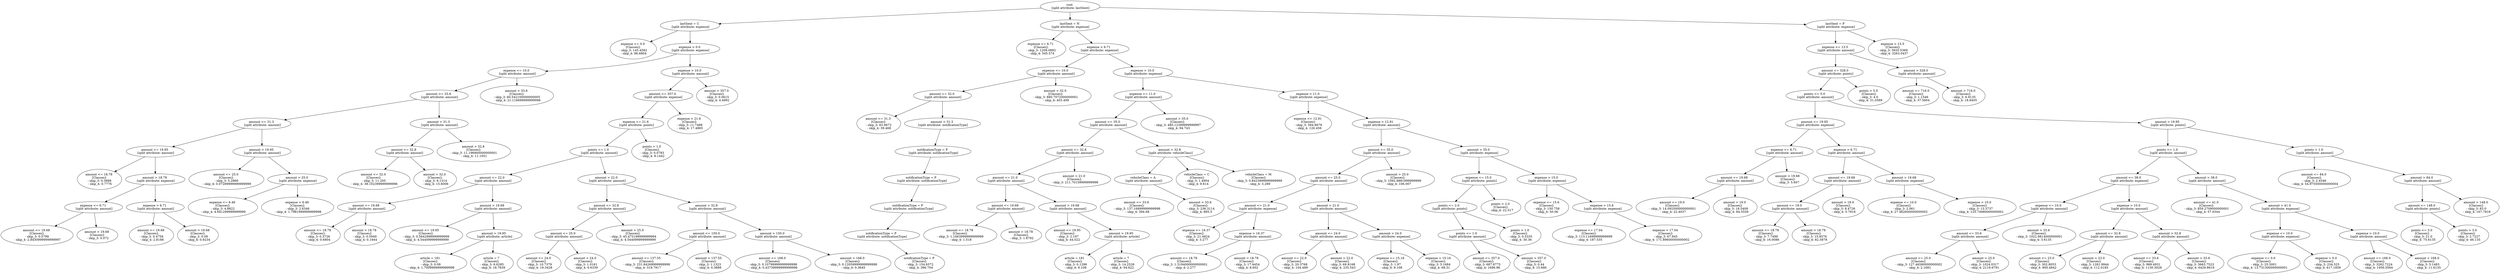 // Road_Traffic_Fine_Management_Process-p_3-6
digraph "Road_Traffic_Fine_Management_Process-p_3-6" {
	"128a686b-787d-4ea4-bf85-2d59f95bca8c" [label="root 
 [split attribute: lastSent]"]
	"34210308-2492-4530-a947-8ec086a99f1f" [label="lastSent = C 
 [split attribute: expense]"]
	"128a686b-787d-4ea4-bf85-2d59f95bca8c" -> "34210308-2492-4530-a947-8ec086a99f1f"
	"6138430f-1757-4455-83c2-1fb502f31f9d" [label="expense <= 0.0 
 [Classes]: 
 - skip_3: 145.4582 
 - skip_4: 86.6804"]
	"34210308-2492-4530-a947-8ec086a99f1f" -> "6138430f-1757-4455-83c2-1fb502f31f9d"
	"ae0b4875-3e31-4e66-8fbc-106ad0d2ff0b" [label="expense > 0.0 
 [split attribute: expense]"]
	"34210308-2492-4530-a947-8ec086a99f1f" -> "ae0b4875-3e31-4e66-8fbc-106ad0d2ff0b"
	"60a216d2-91ea-4b97-a1ca-0590adc366cb" [label="expense <= 10.0 
 [split attribute: amount]"]
	"ae0b4875-3e31-4e66-8fbc-106ad0d2ff0b" -> "60a216d2-91ea-4b97-a1ca-0590adc366cb"
	"c54664f6-eacb-402c-9e5e-5c7d660546d9" [label="amount <= 33.6 
 [split attribute: amount]"]
	"60a216d2-91ea-4b97-a1ca-0590adc366cb" -> "c54664f6-eacb-402c-9e5e-5c7d660546d9"
	"08d60842-b4b8-456a-959e-76ff84b3fe58" [label="amount <= 31.3 
 [split attribute: amount]"]
	"c54664f6-eacb-402c-9e5e-5c7d660546d9" -> "08d60842-b4b8-456a-959e-76ff84b3fe58"
	"47704ea2-d36c-4960-8dc3-9bab4904a8cc" [label="amount <= 19.95 
 [split attribute: amount]"]
	"08d60842-b4b8-456a-959e-76ff84b3fe58" -> "47704ea2-d36c-4960-8dc3-9bab4904a8cc"
	"1780e569-15ef-439b-ba98-ff86da699ad8" [label="amount <= 18.78 
 [Classes]: 
 - skip_3: 0.3888 
 - skip_4: 0.7776"]
	"47704ea2-d36c-4960-8dc3-9bab4904a8cc" -> "1780e569-15ef-439b-ba98-ff86da699ad8"
	"96094cd7-5067-4934-a03a-6b71bdc72cce" [label="amount > 18.78 
 [split attribute: expense]"]
	"47704ea2-d36c-4960-8dc3-9bab4904a8cc" -> "96094cd7-5067-4934-a03a-6b71bdc72cce"
	"75dd053c-b351-40f7-a85c-d14fb9557365" [label="expense <= 6.71 
 [split attribute: amount]"]
	"96094cd7-5067-4934-a03a-6b71bdc72cce" -> "75dd053c-b351-40f7-a85c-d14fb9557365"
	"b7a67746-4fe2-43c4-b5e8-792d9974e319" [label="amount <= 19.68 
 [Classes]: 
 - skip_3: 0.5799 
 - skip_4: 2.8430999999999997"]
	"75dd053c-b351-40f7-a85c-d14fb9557365" -> "b7a67746-4fe2-43c4-b5e8-792d9974e319"
	"e9a34b03-77ec-4263-89b3-cecd8201ebe4" [label="amount > 19.68 
 [Classes]: 
 - skip_3: 0.072"]
	"75dd053c-b351-40f7-a85c-d14fb9557365" -> "e9a34b03-77ec-4263-89b3-cecd8201ebe4"
	"3d5185b7-e800-4983-ae4e-8f90fb27c5dd" [label="expense > 6.71 
 [split attribute: amount]"]
	"96094cd7-5067-4934-a03a-6b71bdc72cce" -> "3d5185b7-e800-4983-ae4e-8f90fb27c5dd"
	"61d9fe8f-4e5b-4ffd-b52e-260906c65738" [label="amount <= 19.68 
 [Classes]: 
 - skip_3: 0.4758 
 - skip_4: 2.8188"]
	"3d5185b7-e800-4983-ae4e-8f90fb27c5dd" -> "61d9fe8f-4e5b-4ffd-b52e-260906c65738"
	"2a9c737e-3437-47ce-ac72-09278060a767" [label="amount > 19.68 
 [Classes]: 
 - skip_3: 0.09 
 - skip_4: 0.9234"]
	"3d5185b7-e800-4983-ae4e-8f90fb27c5dd" -> "2a9c737e-3437-47ce-ac72-09278060a767"
	"e72a35d0-1614-4779-91e1-4599b54b4ea3" [label="amount > 19.95 
 [split attribute: amount]"]
	"08d60842-b4b8-456a-959e-76ff84b3fe58" -> "e72a35d0-1614-4779-91e1-4599b54b4ea3"
	"a15ef78b-dbd6-430f-be66-6903b2c28f55" [label="amount <= 25.0 
 [Classes]: 
 - skip_3: 5.2866 
 - skip_4: 0.07289999999999999"]
	"e72a35d0-1614-4779-91e1-4599b54b4ea3" -> "a15ef78b-dbd6-430f-be66-6903b2c28f55"
	"474bd2d5-bd59-4f04-acf2-f800f148f9a5" [label="amount > 25.0 
 [split attribute: expense]"]
	"e72a35d0-1614-4779-91e1-4599b54b4ea3" -> "474bd2d5-bd59-4f04-acf2-f800f148f9a5"
	"b42b7b59-8b12-47df-981e-4760604000df" [label="expense <= 6.46 
 [Classes]: 
 - skip_3: 4.8822 
 - skip_4: 4.641299999999999"]
	"474bd2d5-bd59-4f04-acf2-f800f148f9a5" -> "b42b7b59-8b12-47df-981e-4760604000df"
	"6b5b5405-5b39-4779-b492-ec368d1e0a72" [label="expense > 6.46 
 [Classes]: 
 - skip_3: 2.6346 
 - skip_4: 1.7981999999999998"]
	"474bd2d5-bd59-4f04-acf2-f800f148f9a5" -> "6b5b5405-5b39-4779-b492-ec368d1e0a72"
	"781dfac0-43f3-4a01-a2b9-aab69b160993" [label="amount > 31.3 
 [split attribute: amount]"]
	"c54664f6-eacb-402c-9e5e-5c7d660546d9" -> "781dfac0-43f3-4a01-a2b9-aab69b160993"
	"2db82b75-f12c-4c35-88eb-2b81513940ee" [label="amount <= 32.8 
 [split attribute: amount]"]
	"781dfac0-43f3-4a01-a2b9-aab69b160993" -> "2db82b75-f12c-4c35-88eb-2b81513940ee"
	"455af438-1ed0-4a1c-a327-905e1a93f0d9" [label="amount <= 32.0 
 [Classes]: 
 - skip_3: 11.205 
 - skip_4: 38.102399999999996"]
	"2db82b75-f12c-4c35-88eb-2b81513940ee" -> "455af438-1ed0-4a1c-a327-905e1a93f0d9"
	"2b99a0bb-2cbe-43d9-848c-6762110e6e81" [label="amount > 32.0 
 [Classes]: 
 - skip_3: 9.1314 
 - skip_4: 15.6006"]
	"2db82b75-f12c-4c35-88eb-2b81513940ee" -> "2b99a0bb-2cbe-43d9-848c-6762110e6e81"
	"a40d6376-118f-4104-8f1c-fb70c065d8eb" [label="amount > 32.8 
 [Classes]: 
 - skip_3: 11.196900000000001 
 - skip_4: 11.1051"]
	"781dfac0-43f3-4a01-a2b9-aab69b160993" -> "a40d6376-118f-4104-8f1c-fb70c065d8eb"
	"93ae6539-991b-4de5-a992-c152d849a494" [label="amount > 33.6 
 [Classes]: 
 - skip_3: 60.542100000000005 
 - skip_4: 21.116699999999998"]
	"60a216d2-91ea-4b97-a1ca-0590adc366cb" -> "93ae6539-991b-4de5-a992-c152d849a494"
	"21087d03-4f15-47be-ac93-7a8c78aaa543" [label="expense > 10.0 
 [split attribute: amount]"]
	"ae0b4875-3e31-4e66-8fbc-106ad0d2ff0b" -> "21087d03-4f15-47be-ac93-7a8c78aaa543"
	"4861f80e-1b44-422e-8431-c4333ea36437" [label="amount <= 357.0 
 [split attribute: expense]"]
	"21087d03-4f15-47be-ac93-7a8c78aaa543" -> "4861f80e-1b44-422e-8431-c4333ea36437"
	"6b723bae-5fc1-449e-a879-fd261e2186ab" [label="expense <= 21.6 
 [split attribute: points]"]
	"4861f80e-1b44-422e-8431-c4333ea36437" -> "6b723bae-5fc1-449e-a879-fd261e2186ab"
	"25ba760c-6fca-45a9-b418-c150d5ae6313" [label="points <= 1.0 
 [split attribute: amount]"]
	"6b723bae-5fc1-449e-a879-fd261e2186ab" -> "25ba760c-6fca-45a9-b418-c150d5ae6313"
	"36d1a968-9b06-4421-87aa-cb83665cb330" [label="amount <= 22.0 
 [split attribute: amount]"]
	"25ba760c-6fca-45a9-b418-c150d5ae6313" -> "36d1a968-9b06-4421-87aa-cb83665cb330"
	"0b6ff2e9-437f-4ec1-b383-1917fb27e984" [label="amount <= 19.68 
 [split attribute: amount]"]
	"36d1a968-9b06-4421-87aa-cb83665cb330" -> "0b6ff2e9-437f-4ec1-b383-1917fb27e984"
	"ba973458-1e4d-4368-84bf-a8403c856964" [label="amount <= 18.78 
 [Classes]: 
 - skip_3: 0.3726 
 - skip_4: 0.6804"]
	"0b6ff2e9-437f-4ec1-b383-1917fb27e984" -> "ba973458-1e4d-4368-84bf-a8403c856964"
	"6fa26c07-6f69-4a16-818f-54f2ff1c7560" [label="amount > 18.78 
 [Classes]: 
 - skip_3: 0.5949 
 - skip_4: 0.1944"]
	"0b6ff2e9-437f-4ec1-b383-1917fb27e984" -> "6fa26c07-6f69-4a16-818f-54f2ff1c7560"
	"1f396220-b17b-427e-8ddb-81a371cff8ee" [label="amount > 19.68 
 [split attribute: amount]"]
	"36d1a968-9b06-4421-87aa-cb83665cb330" -> "1f396220-b17b-427e-8ddb-81a371cff8ee"
	"8b81b683-fbff-4747-8605-77d4e5be3a7d" [label="amount <= 19.95 
 [Classes]: 
 - skip_3: 0.5642999999999999 
 - skip_4: 4.544099999999999"]
	"1f396220-b17b-427e-8ddb-81a371cff8ee" -> "8b81b683-fbff-4747-8605-77d4e5be3a7d"
	"654c7d90-2917-45b7-83cc-e5d7797d0670" [label="amount > 19.95 
 [split attribute: article]"]
	"1f396220-b17b-427e-8ddb-81a371cff8ee" -> "654c7d90-2917-45b7-83cc-e5d7797d0670"
	"2a008e7e-1329-4294-bd94-33ef4928c0c3" [label="article = 181 
 [Classes]: 
 - skip_3: 0.09 
 - skip_4: 1.7009999999999998"]
	"654c7d90-2917-45b7-83cc-e5d7797d0670" -> "2a008e7e-1329-4294-bd94-33ef4928c0c3"
	"99016a0f-9913-4dd7-8d7e-90887a8c8aad" [label="article = 7 
 [Classes]: 
 - skip_3: 6.6285 
 - skip_4: 18.7839"]
	"654c7d90-2917-45b7-83cc-e5d7797d0670" -> "99016a0f-9913-4dd7-8d7e-90887a8c8aad"
	"59faefa2-9518-4f54-990c-03b9a0a73f57" [label="amount > 22.0 
 [split attribute: amount]"]
	"25ba760c-6fca-45a9-b418-c150d5ae6313" -> "59faefa2-9518-4f54-990c-03b9a0a73f57"
	"44900293-9446-4164-b8d3-b2f354bd3a46" [label="amount <= 32.8 
 [split attribute: amount]"]
	"59faefa2-9518-4f54-990c-03b9a0a73f57" -> "44900293-9446-4164-b8d3-b2f354bd3a46"
	"7ec0f6ea-7264-4922-b3fb-22e0573ca6b7" [label="amount <= 25.0 
 [split attribute: amount]"]
	"44900293-9446-4164-b8d3-b2f354bd3a46" -> "7ec0f6ea-7264-4922-b3fb-22e0573ca6b7"
	"e720805f-8f6a-432f-99be-dd98774e6c95" [label="amount <= 24.0 
 [Classes]: 
 - skip_3: 10.7379 
 - skip_4: 19.3428"]
	"7ec0f6ea-7264-4922-b3fb-22e0573ca6b7" -> "e720805f-8f6a-432f-99be-dd98774e6c95"
	"c468a32f-f889-4d68-a701-0d9931a4bd15" [label="amount > 24.0 
 [Classes]: 
 - skip_3: 1.0161 
 - skip_4: 6.6339"]
	"7ec0f6ea-7264-4922-b3fb-22e0573ca6b7" -> "c468a32f-f889-4d68-a701-0d9931a4bd15"
	"d226e721-19a9-4bc5-ab83-fac70d48f2e2" [label="amount > 25.0 
 [Classes]: 
 - skip_3: 45.475199999999994 
 - skip_4: 4.544099999999999"]
	"44900293-9446-4164-b8d3-b2f354bd3a46" -> "d226e721-19a9-4bc5-ab83-fac70d48f2e2"
	"243caaa7-bd3a-4bb2-b635-d43fa196d03c" [label="amount > 32.8 
 [split attribute: amount]"]
	"59faefa2-9518-4f54-990c-03b9a0a73f57" -> "243caaa7-bd3a-4bb2-b635-d43fa196d03c"
	"2bece8ec-3275-4a75-8f8e-4b2cf74c1c53" [label="amount <= 150.0 
 [split attribute: amount]"]
	"243caaa7-bd3a-4bb2-b635-d43fa196d03c" -> "2bece8ec-3275-4a75-8f8e-4b2cf74c1c53"
	"34269a73-1add-400a-85d7-eef22f5b4b8f" [label="amount <= 137.55 
 [Classes]: 
 - skip_3: 231.84269999999998 
 - skip_4: 318.7917"]
	"2bece8ec-3275-4a75-8f8e-4b2cf74c1c53" -> "34269a73-1add-400a-85d7-eef22f5b4b8f"
	"4439d3f8-972a-43d1-bc33-fb498babed24" [label="amount > 137.55 
 [Classes]: 
 - skip_3: 1.1323 
 - skip_4: 0.3888"]
	"2bece8ec-3275-4a75-8f8e-4b2cf74c1c53" -> "4439d3f8-972a-43d1-bc33-fb498babed24"
	"907d56e3-0709-47a5-b34f-6d250ed73a41" [label="amount > 150.0 
 [split attribute: amount]"]
	"243caaa7-bd3a-4bb2-b635-d43fa196d03c" -> "907d56e3-0709-47a5-b34f-6d250ed73a41"
	"579bebdb-cddd-46da-8b05-4de2d4c6a777" [label="amount <= 168.0 
 [Classes]: 
 - skip_3: 0.10799999999999998 
 - skip_4: 0.43739999999999996"]
	"907d56e3-0709-47a5-b34f-6d250ed73a41" -> "579bebdb-cddd-46da-8b05-4de2d4c6a777"
	"7f2d15b6-8a42-4e6b-b36f-d202a6d8face" [label="amount > 168.0 
 [Classes]: 
 - skip_3: 0.12059999999999998 
 - skip_4: 0.3645"]
	"907d56e3-0709-47a5-b34f-6d250ed73a41" -> "7f2d15b6-8a42-4e6b-b36f-d202a6d8face"
	"8d2b11ae-a30e-4738-9b4c-85a9dc676dd1" [label="points > 1.0 
 [Classes]: 
 - skip_3: 0.0783 
 - skip_4: 8.1442"]
	"6b723bae-5fc1-449e-a879-fd261e2186ab" -> "8d2b11ae-a30e-4738-9b4c-85a9dc676dd1"
	"7ad8de42-4a17-4385-8b76-5cedab9def76" [label="expense > 21.6 
 [Classes]: 
 - skip_3: 11.7488 
 - skip_4: 17.4865"]
	"4861f80e-1b44-422e-8431-c4333ea36437" -> "7ad8de42-4a17-4385-8b76-5cedab9def76"
	"9988d6d6-8d50-4276-a188-d685e71cfa8f" [label="amount > 357.0 
 [Classes]: 
 - skip_3: 0.0615 
 - skip_4: 4.4992"]
	"21087d03-4f15-47be-ac93-7a8c78aaa543" -> "9988d6d6-8d50-4276-a188-d685e71cfa8f"
	"9fd2f42a-4c1a-42af-af50-804c30062f3a" [label="lastSent = N 
 [split attribute: expense]"]
	"128a686b-787d-4ea4-bf85-2d59f95bca8c" -> "9fd2f42a-4c1a-42af-af50-804c30062f3a"
	"29ea82d2-0f3a-4def-88a0-0347742fb8ec" [label="expense <= 6.71 
 [Classes]: 
 - skip_3: 1208.0892 
 - skip_4: 545.574"]
	"9fd2f42a-4c1a-42af-af50-804c30062f3a" -> "29ea82d2-0f3a-4def-88a0-0347742fb8ec"
	"d3624bd4-c144-4adc-b9cb-f3687187bf5f" [label="expense > 6.71 
 [split attribute: expense]"]
	"9fd2f42a-4c1a-42af-af50-804c30062f3a" -> "d3624bd4-c144-4adc-b9cb-f3687187bf5f"
	"b0fd8714-fcb6-4a8c-974b-58cc7af257d3" [label="expense <= 10.0 
 [split attribute: amount]"]
	"d3624bd4-c144-4adc-b9cb-f3687187bf5f" -> "b0fd8714-fcb6-4a8c-974b-58cc7af257d3"
	"1e12d825-ae1f-43f5-bc52-ed83d48a9a39" [label="amount <= 32.0 
 [split attribute: amount]"]
	"b0fd8714-fcb6-4a8c-974b-58cc7af257d3" -> "1e12d825-ae1f-43f5-bc52-ed83d48a9a39"
	"a7cef853-5d62-4dc5-9271-c2a982aff54f" [label="amount <= 31.3 
 [Classes]: 
 - skip_3: 83.9672 
 - skip_4: 39.468"]
	"1e12d825-ae1f-43f5-bc52-ed83d48a9a39" -> "a7cef853-5d62-4dc5-9271-c2a982aff54f"
	"b2b63fcd-6fa5-4827-b656-0bb53e9a5428" [label="amount > 31.3 
 [split attribute: notificationType]"]
	"1e12d825-ae1f-43f5-bc52-ed83d48a9a39" -> "b2b63fcd-6fa5-4827-b656-0bb53e9a5428"
	"ba7b0437-6094-4953-be02-7453696b54b7" [label="notificationType = P 
 [split attribute: notificationType]"]
	"b2b63fcd-6fa5-4827-b656-0bb53e9a5428" -> "ba7b0437-6094-4953-be02-7453696b54b7"
	"1f4c9fb2-966a-468e-b69f-86ee839d5929" [label="notificationType = P 
 [split attribute: notificationType]"]
	"ba7b0437-6094-4953-be02-7453696b54b7" -> "1f4c9fb2-966a-468e-b69f-86ee839d5929"
	"a4a74104-02af-4d7d-bc7a-baeb0c011eb1" [label="notificationType = P 
 [split attribute: notificationType]"]
	"1f4c9fb2-966a-468e-b69f-86ee839d5929" -> "a4a74104-02af-4d7d-bc7a-baeb0c011eb1"
	"d27d843c-fabf-4890-be28-fbc3f17be8c3" [label="notificationType = P 
 [split attribute: notificationType]"]
	"a4a74104-02af-4d7d-bc7a-baeb0c011eb1" -> "d27d843c-fabf-4890-be28-fbc3f17be8c3"
	"7ad725dd-52d1-4b1f-9640-0c023c7fd179" [label="notificationType = P 
 [Classes]: 
 - skip_3: 154.6572 
 - skip_4: 396.704"]
	"d27d843c-fabf-4890-be28-fbc3f17be8c3" -> "7ad725dd-52d1-4b1f-9640-0c023c7fd179"
	"23bd5f2f-d719-47d7-9647-383da2e60dba" [label="amount > 32.0 
 [Classes]: 
 - skip_3: 880.7072000000001 
 - skip_4: 403.409"]
	"b0fd8714-fcb6-4a8c-974b-58cc7af257d3" -> "23bd5f2f-d719-47d7-9647-383da2e60dba"
	"e29198d3-80ea-4de0-866d-9ff62b4f0838" [label="expense > 10.0 
 [split attribute: expense]"]
	"d3624bd4-c144-4adc-b9cb-f3687187bf5f" -> "e29198d3-80ea-4de0-866d-9ff62b4f0838"
	"d06ef285-932f-44b1-bd08-62b16fa805a3" [label="expense <= 11.0 
 [split attribute: amount]"]
	"e29198d3-80ea-4de0-866d-9ff62b4f0838" -> "d06ef285-932f-44b1-bd08-62b16fa805a3"
	"90050b2b-ee3e-4312-9160-5a3c9cc814d5" [label="amount <= 35.0 
 [split attribute: amount]"]
	"d06ef285-932f-44b1-bd08-62b16fa805a3" -> "90050b2b-ee3e-4312-9160-5a3c9cc814d5"
	"bfebf0b9-73ff-4ed6-937b-e590762b1baa" [label="amount <= 32.8 
 [split attribute: amount]"]
	"90050b2b-ee3e-4312-9160-5a3c9cc814d5" -> "bfebf0b9-73ff-4ed6-937b-e590762b1baa"
	"f68850d4-563c-4aa1-b21c-c00c0cfba767" [label="amount <= 21.0 
 [split attribute: amount]"]
	"bfebf0b9-73ff-4ed6-937b-e590762b1baa" -> "f68850d4-563c-4aa1-b21c-c00c0cfba767"
	"63320000-1bd8-4e0a-99ea-ee73638225f1" [label="amount <= 19.68 
 [split attribute: amount]"]
	"f68850d4-563c-4aa1-b21c-c00c0cfba767" -> "63320000-1bd8-4e0a-99ea-ee73638225f1"
	"19bdb73d-87d4-4a10-bf40-1f319ea6743a" [label="amount <= 18.78 
 [Classes]: 
 - skip_3: 1.1663999999999999 
 - skip_4: 1.518"]
	"63320000-1bd8-4e0a-99ea-ee73638225f1" -> "19bdb73d-87d4-4a10-bf40-1f319ea6743a"
	"7700bc08-80e3-400f-87ad-5fa1388a0a12" [label="amount > 18.78 
 [Classes]: 
 - skip_3: 1.8792"]
	"63320000-1bd8-4e0a-99ea-ee73638225f1" -> "7700bc08-80e3-400f-87ad-5fa1388a0a12"
	"63ec0b80-3474-427c-a338-2d1620a57bc4" [label="amount > 19.68 
 [split attribute: amount]"]
	"f68850d4-563c-4aa1-b21c-c00c0cfba767" -> "63ec0b80-3474-427c-a338-2d1620a57bc4"
	"76de9a3f-fe51-433c-8721-8e1d39b70eb1" [label="amount <= 19.95 
 [Classes]: 
 - skip_3: 2.197 
 - skip_4: 44.022"]
	"63ec0b80-3474-427c-a338-2d1620a57bc4" -> "76de9a3f-fe51-433c-8721-8e1d39b70eb1"
	"039fef13-9f20-494c-8f40-d737d06d97eb" [label="amount > 19.95 
 [split attribute: article]"]
	"63ec0b80-3474-427c-a338-2d1620a57bc4" -> "039fef13-9f20-494c-8f40-d737d06d97eb"
	"9f7935e2-cea5-4b8a-a15b-2e7dcf7ebb11" [label="article = 181 
 [Classes]: 
 - skip_3: 0.1296 
 - skip_4: 9.108"]
	"039fef13-9f20-494c-8f40-d737d06d97eb" -> "9f7935e2-cea5-4b8a-a15b-2e7dcf7ebb11"
	"0db460f2-4e71-4a1e-8591-8473459031ab" [label="article = 7 
 [Classes]: 
 - skip_3: 14.2526 
 - skip_4: 94.622"]
	"039fef13-9f20-494c-8f40-d737d06d97eb" -> "0db460f2-4e71-4a1e-8591-8473459031ab"
	"ed9c1ccc-d588-461c-b5c4-13a5bcade60e" [label="amount > 21.0 
 [Classes]: 
 - skip_3: 211.70159999999998"]
	"bfebf0b9-73ff-4ed6-937b-e590762b1baa" -> "ed9c1ccc-d588-461c-b5c4-13a5bcade60e"
	"6077d615-3917-4cd8-9a40-84a2a948c854" [label="amount > 32.8 
 [split attribute: vehicleClass]"]
	"90050b2b-ee3e-4312-9160-5a3c9cc814d5" -> "6077d615-3917-4cd8-9a40-84a2a948c854"
	"cee48ca5-bf06-4ab6-807d-26563865c166" [label="vehicleClass = A 
 [split attribute: amount]"]
	"6077d615-3917-4cd8-9a40-84a2a948c854" -> "cee48ca5-bf06-4ab6-807d-26563865c166"
	"a2df3d5e-2181-45a5-bb13-538dcf32fcb1" [label="amount <= 33.6 
 [Classes]: 
 - skip_3: 137.16899999999998 
 - skip_4: 394.68"]
	"cee48ca5-bf06-4ab6-807d-26563865c166" -> "a2df3d5e-2181-45a5-bb13-538dcf32fcb1"
	"67136549-2fe6-49b8-ae68-105c19bcbb0b" [label="amount > 33.6 
 [Classes]: 
 - skip_3: 236.3114 
 - skip_4: 885.5"]
	"cee48ca5-bf06-4ab6-807d-26563865c166" -> "67136549-2fe6-49b8-ae68-105c19bcbb0b"
	"02c71361-0556-4f78-87b7-2aa1de1fddf8" [label="vehicleClass = C 
 [Classes]: 
 - skip_3: 1.4904 
 - skip_4: 9.614"]
	"6077d615-3917-4cd8-9a40-84a2a948c854" -> "02c71361-0556-4f78-87b7-2aa1de1fddf8"
	"712f45db-1d33-40c3-a20e-54fab459f6b4" [label="vehicleClass = M 
 [Classes]: 
 - skip_3: 0.8423999999999999 
 - skip_4: 3.289"]
	"6077d615-3917-4cd8-9a40-84a2a948c854" -> "712f45db-1d33-40c3-a20e-54fab459f6b4"
	"f21e5103-f012-475d-abdc-0e65af8c115c" [label="amount > 35.0 
 [Classes]: 
 - skip_3: 485.12399999999997 
 - skip_4: 94.743"]
	"d06ef285-932f-44b1-bd08-62b16fa805a3" -> "f21e5103-f012-475d-abdc-0e65af8c115c"
	"32bbfb11-58cd-45a8-8a4b-8b5249c68196" [label="expense > 11.0 
 [split attribute: expense]"]
	"e29198d3-80ea-4de0-866d-9ff62b4f0838" -> "32bbfb11-58cd-45a8-8a4b-8b5249c68196"
	"9f025485-9902-4c08-9382-daabfc1603aa" [label="expense <= 12.91 
 [Classes]: 
 - skip_3: 594.8679 
 - skip_4: 126.456"]
	"32bbfb11-58cd-45a8-8a4b-8b5249c68196" -> "9f025485-9902-4c08-9382-daabfc1603aa"
	"98de82c9-38f4-45ed-ac0f-0939bf3e74a7" [label="expense > 12.91 
 [split attribute: amount]"]
	"32bbfb11-58cd-45a8-8a4b-8b5249c68196" -> "98de82c9-38f4-45ed-ac0f-0939bf3e74a7"
	"0d6edd64-ff8c-49c0-b65c-774c88f0a75f" [label="amount <= 35.0 
 [split attribute: amount]"]
	"98de82c9-38f4-45ed-ac0f-0939bf3e74a7" -> "0d6edd64-ff8c-49c0-b65c-774c88f0a75f"
	"dbbf324c-e0ec-424d-9169-3968066647b6" [label="amount <= 25.0 
 [split attribute: amount]"]
	"0d6edd64-ff8c-49c0-b65c-774c88f0a75f" -> "dbbf324c-e0ec-424d-9169-3968066647b6"
	"9942148c-9e8c-4a68-b3a5-668dab44857e" [label="amount <= 21.0 
 [split attribute: expense]"]
	"dbbf324c-e0ec-424d-9169-3968066647b6" -> "9942148c-9e8c-4a68-b3a5-668dab44857e"
	"38f68f64-b12d-4274-8958-68c0d25a1a39" [label="expense <= 16.37 
 [Classes]: 
 - skip_3: 21.4824 
 - skip_4: 3.277"]
	"9942148c-9e8c-4a68-b3a5-668dab44857e" -> "38f68f64-b12d-4274-8958-68c0d25a1a39"
	"4b7b059f-c25b-4a56-93d9-a568b1c4e64a" [label="expense > 16.37 
 [split attribute: amount]"]
	"9942148c-9e8c-4a68-b3a5-668dab44857e" -> "4b7b059f-c25b-4a56-93d9-a568b1c4e64a"
	"28bfec42-ba69-4ea2-bfda-b26efe62e250" [label="amount <= 18.78 
 [Classes]: 
 - skip_3: 1.3194000000000001 
 - skip_4: 2.277"]
	"4b7b059f-c25b-4a56-93d9-a568b1c4e64a" -> "28bfec42-ba69-4ea2-bfda-b26efe62e250"
	"cc07db83-01d4-4e18-9e69-b426e812094c" [label="amount > 18.78 
 [Classes]: 
 - skip_3: 17.4454 
 - skip_4: 8.602"]
	"4b7b059f-c25b-4a56-93d9-a568b1c4e64a" -> "cc07db83-01d4-4e18-9e69-b426e812094c"
	"15347f31-d2a0-41c5-a7b7-c0d2b78a7650" [label="amount > 21.0 
 [split attribute: amount]"]
	"dbbf324c-e0ec-424d-9169-3968066647b6" -> "15347f31-d2a0-41c5-a7b7-c0d2b78a7650"
	"65f3d545-948e-4300-adb1-dc5f68a5d14b" [label="amount <= 24.0 
 [split attribute: amount]"]
	"15347f31-d2a0-41c5-a7b7-c0d2b78a7650" -> "65f3d545-948e-4300-adb1-dc5f68a5d14b"
	"f9a1b0be-695b-48b9-89b8-f6bf2348466d" [label="amount <= 22.0 
 [Classes]: 
 - skip_3: 20.3768 
 - skip_4: 104.489"]
	"65f3d545-948e-4300-adb1-dc5f68a5d14b" -> "f9a1b0be-695b-48b9-89b8-f6bf2348466d"
	"5f879262-08f6-4853-8452-4d82d31a6d79" [label="amount > 22.0 
 [Classes]: 
 - skip_3: 69.9168 
 - skip_4: 235.543"]
	"65f3d545-948e-4300-adb1-dc5f68a5d14b" -> "5f879262-08f6-4853-8452-4d82d31a6d79"
	"e1814e10-86f5-4f77-882b-f0a80bf7b394" [label="amount > 24.0 
 [split attribute: expense]"]
	"15347f31-d2a0-41c5-a7b7-c0d2b78a7650" -> "e1814e10-86f5-4f77-882b-f0a80bf7b394"
	"91308b81-c9dd-4f81-96e6-8e51efd54a63" [label="expense <= 15.16 
 [Classes]: 
 - skip_3: 1.97 
 - skip_4: 9.108"]
	"e1814e10-86f5-4f77-882b-f0a80bf7b394" -> "91308b81-c9dd-4f81-96e6-8e51efd54a63"
	"0eda2923-af0a-4ab9-81c6-62464849edb5" [label="expense > 15.16 
 [Classes]: 
 - skip_3: 5.1684 
 - skip_4: 68.31"]
	"e1814e10-86f5-4f77-882b-f0a80bf7b394" -> "0eda2923-af0a-4ab9-81c6-62464849edb5"
	"31c9b6d4-8055-499f-a83c-1e122c280133" [label="amount > 25.0 
 [Classes]: 
 - skip_3: 1092.8881999999999 
 - skip_4: 106.007"]
	"0d6edd64-ff8c-49c0-b65c-774c88f0a75f" -> "31c9b6d4-8055-499f-a83c-1e122c280133"
	"17b4b0b4-8af5-402f-b51d-54b77bdcfd9e" [label="amount > 35.0 
 [split attribute: expense]"]
	"98de82c9-38f4-45ed-ac0f-0939bf3e74a7" -> "17b4b0b4-8af5-402f-b51d-54b77bdcfd9e"
	"49e73078-b004-4479-b546-e14dd76c7d50" [label="expense <= 15.0 
 [split attribute: points]"]
	"17b4b0b4-8af5-402f-b51d-54b77bdcfd9e" -> "49e73078-b004-4479-b546-e14dd76c7d50"
	"59b8577f-7710-426b-9922-647e12b243c5" [label="points <= 2.0 
 [split attribute: points]"]
	"49e73078-b004-4479-b546-e14dd76c7d50" -> "59b8577f-7710-426b-9922-647e12b243c5"
	"026ec85d-137a-41cf-8003-ad2d59179369" [label="points <= 1.0 
 [split attribute: amount]"]
	"59b8577f-7710-426b-9922-647e12b243c5" -> "026ec85d-137a-41cf-8003-ad2d59179369"
	"1dcec23e-6ad9-4ef9-9d7a-d7bcc023cd0d" [label="amount <= 357.0 
 [Classes]: 
 - skip_3: 687.8775 
 - skip_4: 1696.98"]
	"026ec85d-137a-41cf-8003-ad2d59179369" -> "1dcec23e-6ad9-4ef9-9d7a-d7bcc023cd0d"
	"872d28bb-925b-4692-8b1c-fe3882048191" [label="amount > 357.0 
 [Classes]: 
 - skip_3: 0.44 
 - skip_4: 15.686"]
	"026ec85d-137a-41cf-8003-ad2d59179369" -> "872d28bb-925b-4692-8b1c-fe3882048191"
	"f7c9799b-ce91-4efd-936d-ed83e5c479c7" [label="points > 1.0 
 [Classes]: 
 - skip_3: 0.5335 
 - skip_4: 30.36"]
	"59b8577f-7710-426b-9922-647e12b243c5" -> "f7c9799b-ce91-4efd-936d-ed83e5c479c7"
	"ff856808-1956-44da-abeb-7c6c452f827a" [label="points > 2.0 
 [Classes]: 
 - skip_4: 22.517"]
	"49e73078-b004-4479-b546-e14dd76c7d50" -> "ff856808-1956-44da-abeb-7c6c452f827a"
	"e2366c50-a337-4c06-97fd-bac640747f3a" [label="expense > 15.0 
 [split attribute: expense]"]
	"17b4b0b4-8af5-402f-b51d-54b77bdcfd9e" -> "e2366c50-a337-4c06-97fd-bac640747f3a"
	"31581474-789c-434d-99e2-8b81de8dd356" [label="expense <= 15.6 
 [Classes]: 
 - skip_3: 150.758 
 - skip_4: 50.06"]
	"e2366c50-a337-4c06-97fd-bac640747f3a" -> "31581474-789c-434d-99e2-8b81de8dd356"
	"ac696276-c67a-458a-8334-465e6d4af898" [label="expense > 15.6 
 [split attribute: expense]"]
	"e2366c50-a337-4c06-97fd-bac640747f3a" -> "ac696276-c67a-458a-8334-465e6d4af898"
	"5083dd68-ae9c-4de2-9eef-b4df3dae538b" [label="expense <= 17.04 
 [Classes]: 
 - skip_3: 113.11699999999999 
 - skip_4: 187.535"]
	"ac696276-c67a-458a-8334-465e6d4af898" -> "5083dd68-ae9c-4de2-9eef-b4df3dae538b"
	"bd13fcf5-682d-460c-984a-29cbeeba97db" [label="expense > 17.04 
 [Classes]: 
 - skip_3: 67.845 
 - skip_4: 171.89600000000002"]
	"ac696276-c67a-458a-8334-465e6d4af898" -> "bd13fcf5-682d-460c-984a-29cbeeba97db"
	"d16d28d5-5ec9-402c-85c3-8863679b43f3" [label="lastSent = P 
 [split attribute: expense]"]
	"128a686b-787d-4ea4-bf85-2d59f95bca8c" -> "d16d28d5-5ec9-402c-85c3-8863679b43f3"
	"3c79e59d-6c36-482e-ad37-312cef1d220d" [label="expense <= 13.5 
 [split attribute: amount]"]
	"d16d28d5-5ec9-402c-85c3-8863679b43f3" -> "3c79e59d-6c36-482e-ad37-312cef1d220d"
	"ffdb33bc-72e8-4f61-8575-dca2ede14ae9" [label="amount <= 328.0 
 [split attribute: points]"]
	"3c79e59d-6c36-482e-ad37-312cef1d220d" -> "ffdb33bc-72e8-4f61-8575-dca2ede14ae9"
	"9d557379-1848-4eae-a146-1e2c72fa821f" [label="points <= 5.0 
 [split attribute: amount]"]
	"ffdb33bc-72e8-4f61-8575-dca2ede14ae9" -> "9d557379-1848-4eae-a146-1e2c72fa821f"
	"daf4b3c8-cce2-45e0-8f01-5394fab97350" [label="amount <= 19.95 
 [split attribute: expense]"]
	"9d557379-1848-4eae-a146-1e2c72fa821f" -> "daf4b3c8-cce2-45e0-8f01-5394fab97350"
	"3f67872f-8cac-4904-82a5-714dd64ec5cc" [label="expense <= 6.71 
 [split attribute: amount]"]
	"daf4b3c8-cce2-45e0-8f01-5394fab97350" -> "3f67872f-8cac-4904-82a5-714dd64ec5cc"
	"ba923e73-64e1-40b1-87ad-0490da85d3d2" [label="amount <= 19.68 
 [split attribute: amount]"]
	"3f67872f-8cac-4904-82a5-714dd64ec5cc" -> "ba923e73-64e1-40b1-87ad-0490da85d3d2"
	"5ce840fd-5a3f-440b-9762-59211361b2c8" [label="amount <= 19.0 
 [Classes]: 
 - skip_3: 14.092500000000001 
 - skip_4: 22.4037"]
	"ba923e73-64e1-40b1-87ad-0490da85d3d2" -> "5ce840fd-5a3f-440b-9762-59211361b2c8"
	"3ca5493c-8091-4257-9789-5f5ac8e81bd0" [label="amount > 19.0 
 [Classes]: 
 - skip_3: 18.5409 
 - skip_4: 84.5559"]
	"ba923e73-64e1-40b1-87ad-0490da85d3d2" -> "3ca5493c-8091-4257-9789-5f5ac8e81bd0"
	"0a781fa7-a09c-4f09-8d60-a2237ce18d23" [label="amount > 19.68 
 [Classes]: 
 - skip_3: 5.607"]
	"3f67872f-8cac-4904-82a5-714dd64ec5cc" -> "0a781fa7-a09c-4f09-8d60-a2237ce18d23"
	"36273ae4-349d-4593-a1ee-56bc0858e289" [label="expense > 6.71 
 [split attribute: amount]"]
	"daf4b3c8-cce2-45e0-8f01-5394fab97350" -> "36273ae4-349d-4593-a1ee-56bc0858e289"
	"001ec8fe-a0a7-4c51-81a3-23f424ad5245" [label="amount <= 19.68 
 [split attribute: amount]"]
	"36273ae4-349d-4593-a1ee-56bc0858e289" -> "001ec8fe-a0a7-4c51-81a3-23f424ad5245"
	"dff6c6a1-0fe9-42cd-907f-6b584e654411" [label="amount <= 19.0 
 [split attribute: amount]"]
	"001ec8fe-a0a7-4c51-81a3-23f424ad5245" -> "dff6c6a1-0fe9-42cd-907f-6b584e654411"
	"5fd56c81-57cb-4436-bf20-3ac883ffed98" [label="amount <= 18.78 
 [Classes]: 
 - skip_3: 7.7499 
 - skip_4: 16.0086"]
	"dff6c6a1-0fe9-42cd-907f-6b584e654411" -> "5fd56c81-57cb-4436-bf20-3ac883ffed98"
	"cadcbb71-2795-4b3c-ae84-72f20636581b" [label="amount > 18.78 
 [Classes]: 
 - skip_3: 15.8576 
 - skip_4: 82.3878"]
	"dff6c6a1-0fe9-42cd-907f-6b584e654411" -> "cadcbb71-2795-4b3c-ae84-72f20636581b"
	"1991f2cc-c368-4f0b-9243-7860363b62f7" [label="amount > 19.0 
 [Classes]: 
 - skip_3: 8.4726 
 - skip_4: 5.7816"]
	"001ec8fe-a0a7-4c51-81a3-23f424ad5245" -> "1991f2cc-c368-4f0b-9243-7860363b62f7"
	"636b075e-de17-4ba7-870f-a5954336f67a" [label="amount > 19.68 
 [split attribute: expense]"]
	"36273ae4-349d-4593-a1ee-56bc0858e289" -> "636b075e-de17-4ba7-870f-a5954336f67a"
	"26aeb218-d57d-4b7c-ae9f-1936df7dea5e" [label="expense <= 10.0 
 [Classes]: 
 - skip_3: 2.061 
 - skip_4: 27.462600000000002"]
	"636b075e-de17-4ba7-870f-a5954336f67a" -> "26aeb218-d57d-4b7c-ae9f-1936df7dea5e"
	"4c59ee37-5b4d-46c7-863a-268bc30deaea" [label="expense > 10.0 
 [Classes]: 
 - skip_3: 13.3737 
 - skip_4: 125.74980000000001"]
	"636b075e-de17-4ba7-870f-a5954336f67a" -> "4c59ee37-5b4d-46c7-863a-268bc30deaea"
	"8beab15d-9b35-402a-997d-0e55d7fe3135" [label="amount > 19.95 
 [split attribute: points]"]
	"9d557379-1848-4eae-a146-1e2c72fa821f" -> "8beab15d-9b35-402a-997d-0e55d7fe3135"
	"1cb42a3d-37a5-4d4f-ad9c-aaac2b755009" [label="points <= 1.0 
 [split attribute: amount]"]
	"8beab15d-9b35-402a-997d-0e55d7fe3135" -> "1cb42a3d-37a5-4d4f-ad9c-aaac2b755009"
	"9ad8873f-c573-427c-ba1d-e07fbae0baa5" [label="amount <= 38.0 
 [split attribute: expense]"]
	"1cb42a3d-37a5-4d4f-ad9c-aaac2b755009" -> "9ad8873f-c573-427c-ba1d-e07fbae0baa5"
	"f046c80c-93b5-40c8-a175-dc71b362b395" [label="expense <= 10.0 
 [split attribute: amount]"]
	"9ad8873f-c573-427c-ba1d-e07fbae0baa5" -> "f046c80c-93b5-40c8-a175-dc71b362b395"
	"a23dd0e5-a83a-4932-aa3d-8a4e22041279" [label="amount <= 33.6 
 [split attribute: amount]"]
	"f046c80c-93b5-40c8-a175-dc71b362b395" -> "a23dd0e5-a83a-4932-aa3d-8a4e22041279"
	"e5303bf2-6070-498c-aff2-a7c7bda8ad24" [label="amount <= 25.0 
 [Classes]: 
 - skip_3: 127.46580000000002 
 - skip_4: 2.1681"]
	"a23dd0e5-a83a-4932-aa3d-8a4e22041279" -> "e5303bf2-6070-498c-aff2-a7c7bda8ad24"
	"be9826f4-c51b-4cbc-91bc-9f8bc5bd6982" [label="amount > 25.0 
 [Classes]: 
 - skip_3: 1024.0317 
 - skip_4: 2119.6791"]
	"a23dd0e5-a83a-4932-aa3d-8a4e22041279" -> "be9826f4-c51b-4cbc-91bc-9f8bc5bd6982"
	"d41290fc-2e50-40ea-af75-827c3da4df6e" [label="amount > 33.6 
 [Classes]: 
 - skip_3: 1022.9814000000001 
 - skip_4: 3.6135"]
	"f046c80c-93b5-40c8-a175-dc71b362b395" -> "d41290fc-2e50-40ea-af75-827c3da4df6e"
	"db114247-da41-49a2-af62-5bbde78197a1" [label="expense > 10.0 
 [split attribute: amount]"]
	"9ad8873f-c573-427c-ba1d-e07fbae0baa5" -> "db114247-da41-49a2-af62-5bbde78197a1"
	"c025ab1c-11f3-41b8-93cf-4e59c993fec8" [label="amount <= 32.8 
 [split attribute: amount]"]
	"db114247-da41-49a2-af62-5bbde78197a1" -> "c025ab1c-11f3-41b8-93cf-4e59c993fec8"
	"cd4c77b8-7b63-42e1-93b4-77e63687c266" [label="amount <= 23.0 
 [Classes]: 
 - skip_3: 302.8053 
 - skip_4: 900.4842"]
	"c025ab1c-11f3-41b8-93cf-4e59c993fec8" -> "cd4c77b8-7b63-42e1-93b4-77e63687c266"
	"f83f63ec-0f10-4acb-95dc-826bc6305589" [label="amount > 23.0 
 [Classes]: 
 - skip_3: 1281.9944 
 - skip_4: 112.0185"]
	"c025ab1c-11f3-41b8-93cf-4e59c993fec8" -> "f83f63ec-0f10-4acb-95dc-826bc6305589"
	"70ceb1b7-9c49-4f9a-bbaa-a69ef7c824fc" [label="amount > 32.8 
 [split attribute: amount]"]
	"db114247-da41-49a2-af62-5bbde78197a1" -> "70ceb1b7-9c49-4f9a-bbaa-a69ef7c824fc"
	"895a156a-e646-497a-969c-90eefde9701f" [label="amount <= 33.6 
 [Classes]: 
 - skip_3: 989.4931 
 - skip_4: 1130.3028"]
	"70ceb1b7-9c49-4f9a-bbaa-a69ef7c824fc" -> "895a156a-e646-497a-969c-90eefde9701f"
	"c95a9159-e0db-4d1f-bf21-64bf8988dc1b" [label="amount > 33.6 
 [Classes]: 
 - skip_3: 3663.7523 
 - skip_4: 6429.8619"]
	"70ceb1b7-9c49-4f9a-bbaa-a69ef7c824fc" -> "c95a9159-e0db-4d1f-bf21-64bf8988dc1b"
	"32784144-314b-466e-9f77-40b82e1d9422" [label="amount > 38.0 
 [split attribute: amount]"]
	"1cb42a3d-37a5-4d4f-ad9c-aaac2b755009" -> "32784144-314b-466e-9f77-40b82e1d9422"
	"7ce2ee5a-f680-4e5a-b8e0-678f5b3986dd" [label="amount <= 41.0 
 [Classes]: 
 - skip_3: 859.2709000000001 
 - skip_4: 57.0344"]
	"32784144-314b-466e-9f77-40b82e1d9422" -> "7ce2ee5a-f680-4e5a-b8e0-678f5b3986dd"
	"0edd47f4-0a50-4c84-9575-9cf266d475a3" [label="amount > 41.0 
 [split attribute: expense]"]
	"32784144-314b-466e-9f77-40b82e1d9422" -> "0edd47f4-0a50-4c84-9575-9cf266d475a3"
	"d88815d4-0a7a-4739-b92d-146ec4c4c324" [label="expense <= 10.0 
 [split attribute: expense]"]
	"0edd47f4-0a50-4c84-9575-9cf266d475a3" -> "d88815d4-0a7a-4739-b92d-146ec4c4c324"
	"c9e8d05f-498c-451d-bafe-295a4deee0ca" [label="expense <= 0.0 
 [Classes]: 
 - skip_3: 25.3001 
 - skip_4: 13.731300000000001"]
	"d88815d4-0a7a-4739-b92d-146ec4c4c324" -> "c9e8d05f-498c-451d-bafe-295a4deee0ca"
	"81f3cd87-68c4-4970-bfe2-a6f720f65bea" [label="expense > 0.0 
 [Classes]: 
 - skip_3: 234.525 
 - skip_4: 617.1858"]
	"d88815d4-0a7a-4739-b92d-146ec4c4c324" -> "81f3cd87-68c4-4970-bfe2-a6f720f65bea"
	"7e236562-da93-4823-a056-cc4dcd315b38" [label="expense > 10.0 
 [split attribute: amount]"]
	"0edd47f4-0a50-4c84-9575-9cf266d475a3" -> "7e236562-da93-4823-a056-cc4dcd315b38"
	"176a7163-d258-4168-a5f0-18c7506f11bf" [label="amount <= 168.0 
 [Classes]: 
 - skip_3: 3262.7224 
 - skip_4: 1956.5564"]
	"7e236562-da93-4823-a056-cc4dcd315b38" -> "176a7163-d258-4168-a5f0-18c7506f11bf"
	"a9b45183-f862-4cc8-aa02-96e4f16242f6" [label="amount > 168.0 
 [Classes]: 
 - skip_3: 5.1483 
 - skip_4: 11.6135"]
	"7e236562-da93-4823-a056-cc4dcd315b38" -> "a9b45183-f862-4cc8-aa02-96e4f16242f6"
	"927c8773-5b70-48c3-a356-9de8c4ecf20e" [label="points > 1.0 
 [split attribute: amount]"]
	"8beab15d-9b35-402a-997d-0e55d7fe3135" -> "927c8773-5b70-48c3-a356-9de8c4ecf20e"
	"372532c8-a43b-4273-a482-7c1cc8edb1b9" [label="amount <= 84.0 
 [Classes]: 
 - skip_3: 2.4546 
 - skip_4: 54.975500000000004"]
	"927c8773-5b70-48c3-a356-9de8c4ecf20e" -> "372532c8-a43b-4273-a482-7c1cc8edb1b9"
	"221035c3-db7f-498e-a048-57131c052521" [label="amount > 84.0 
 [split attribute: amount]"]
	"927c8773-5b70-48c3-a356-9de8c4ecf20e" -> "221035c3-db7f-498e-a048-57131c052521"
	"a110262d-f730-4c8d-9bad-d035460e46c2" [label="amount <= 148.0 
 [split attribute: points]"]
	"221035c3-db7f-498e-a048-57131c052521" -> "a110262d-f730-4c8d-9bad-d035460e46c2"
	"7dff302e-bde9-4854-9e74-07668858199f" [label="points <= 3.0 
 [Classes]: 
 - skip_3: 21.0 
 - skip_4: 75.6135"]
	"a110262d-f730-4c8d-9bad-d035460e46c2" -> "7dff302e-bde9-4854-9e74-07668858199f"
	"2c6996f1-8dcc-4ad2-b31d-6538b02d9bb9" [label="points > 3.0 
 [Classes]: 
 - skip_3: 2.7227 
 - skip_4: 46.135"]
	"a110262d-f730-4c8d-9bad-d035460e46c2" -> "2c6996f1-8dcc-4ad2-b31d-6538b02d9bb9"
	"734a631c-8858-469d-a2bb-c5e21982d5c1" [label="amount > 148.0 
 [Classes]: 
 - skip_3: 83.0 
 - skip_4: 167.7816"]
	"221035c3-db7f-498e-a048-57131c052521" -> "734a631c-8858-469d-a2bb-c5e21982d5c1"
	"450ff865-eef4-4d16-9e77-bc69957bf068" [label="points > 5.0 
 [Classes]: 
 - skip_3: 4.0 
 - skip_4: 31.0589"]
	"ffdb33bc-72e8-4f61-8575-dca2ede14ae9" -> "450ff865-eef4-4d16-9e77-bc69957bf068"
	"822b26fb-8474-4fcc-9ca1-bd7915efe16d" [label="amount > 328.0 
 [split attribute: amount]"]
	"3c79e59d-6c36-482e-ad37-312cef1d220d" -> "822b26fb-8474-4fcc-9ca1-bd7915efe16d"
	"690e39aa-3f54-4d1f-9c01-9f858f589604" [label="amount <= 716.0 
 [Classes]: 
 - skip_3: 1.1546 
 - skip_4: 37.5804"]
	"822b26fb-8474-4fcc-9ca1-bd7915efe16d" -> "690e39aa-3f54-4d1f-9c01-9f858f589604"
	"5bb0aa5d-2c5b-4361-a500-6b2696627671" [label="amount > 716.0 
 [Classes]: 
 - skip_3: 6.9135 
 - skip_4: 18.8405"]
	"822b26fb-8474-4fcc-9ca1-bd7915efe16d" -> "5bb0aa5d-2c5b-4361-a500-6b2696627671"
	"4bac0833-0dd1-40bf-9a27-aceaf18ecf4e" [label="expense > 13.5 
 [Classes]: 
 - skip_3: 3935.5369 
 - skip_4: 3263.0437"]
	"d16d28d5-5ec9-402c-85c3-8863679b43f3" -> "4bac0833-0dd1-40bf-9a27-aceaf18ecf4e"
}
